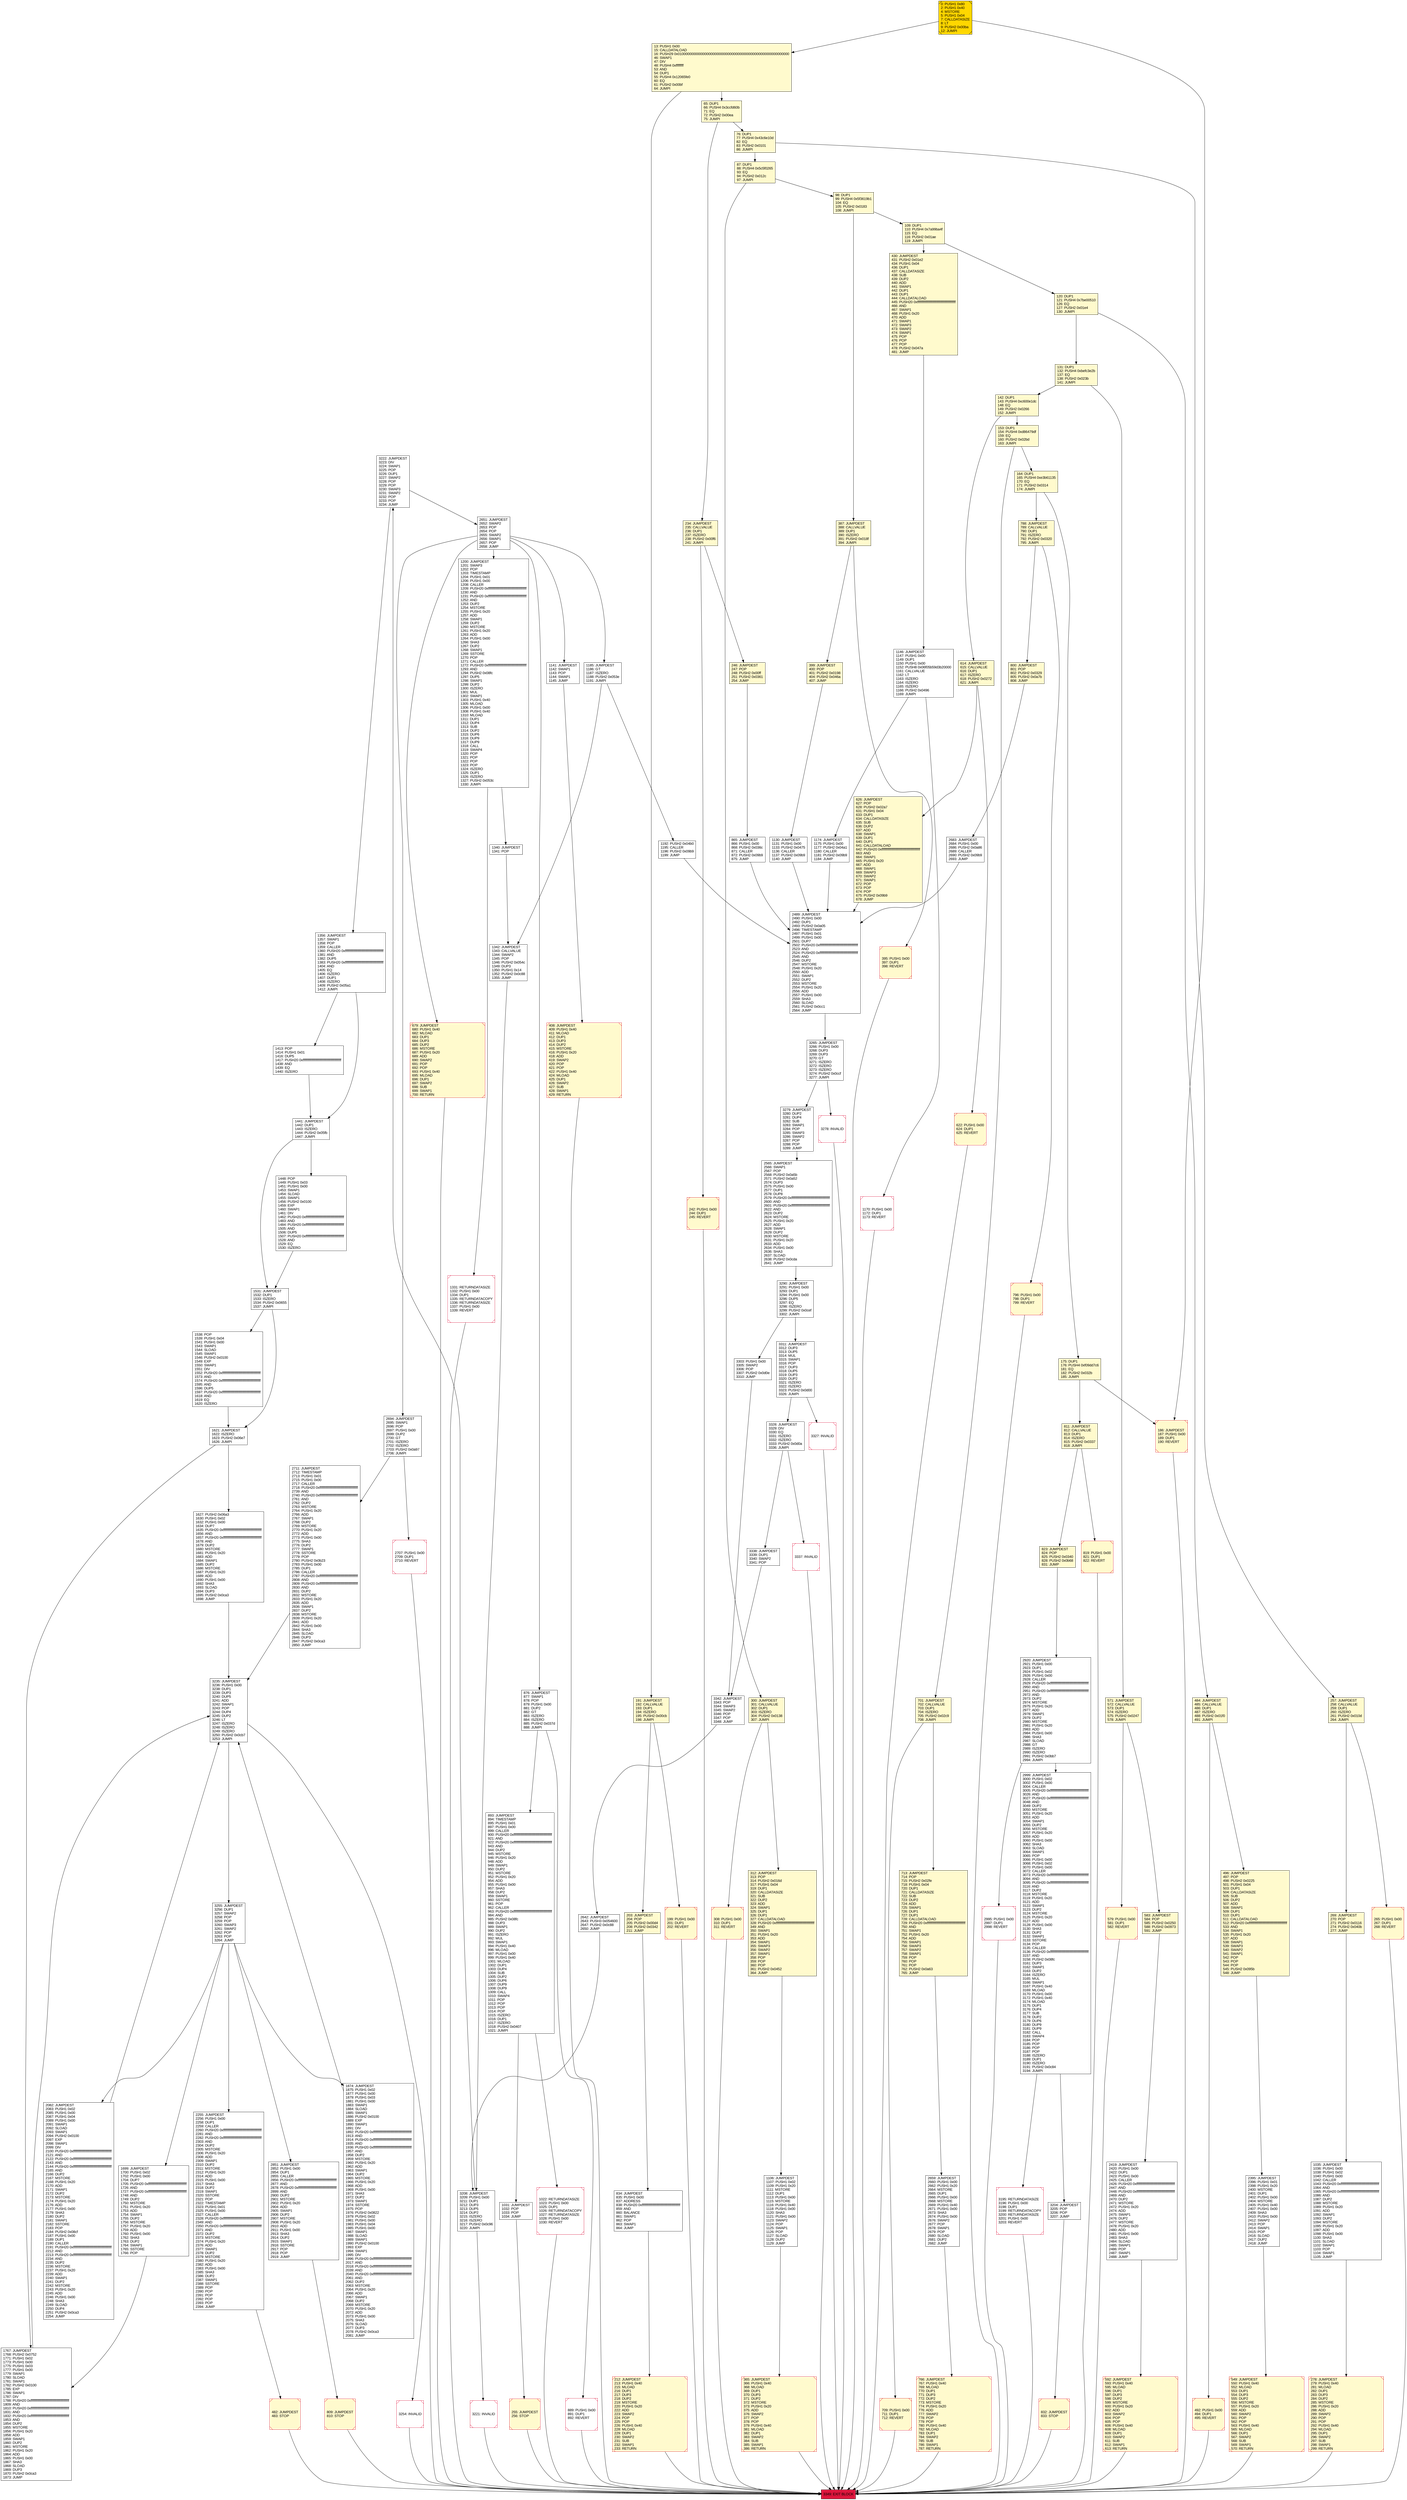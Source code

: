 digraph G {
bgcolor=transparent rankdir=UD;
node [shape=box style=filled color=black fillcolor=white fontname=arial fontcolor=black];
312 [label="312: JUMPDEST\l313: POP\l314: PUSH2 0x016d\l317: PUSH1 0x04\l319: DUP1\l320: CALLDATASIZE\l321: SUB\l322: DUP2\l323: ADD\l324: SWAP1\l325: DUP1\l326: DUP1\l327: CALLDATALOAD\l328: PUSH20 0xffffffffffffffffffffffffffffffffffffffff\l349: AND\l350: SWAP1\l351: PUSH1 0x20\l353: ADD\l354: SWAP1\l355: SWAP3\l356: SWAP2\l357: SWAP1\l358: POP\l359: POP\l360: POP\l361: PUSH2 0x0452\l364: JUMP\l" fillcolor=lemonchiffon ];
1356 [label="1356: JUMPDEST\l1357: SWAP1\l1358: POP\l1359: CALLER\l1360: PUSH20 0xffffffffffffffffffffffffffffffffffffffff\l1381: AND\l1382: DUP5\l1383: PUSH20 0xffffffffffffffffffffffffffffffffffffffff\l1404: AND\l1405: EQ\l1406: ISZERO\l1407: DUP1\l1408: ISZERO\l1409: PUSH2 0x05a1\l1412: JUMPI\l" ];
109 [label="109: DUP1\l110: PUSH4 0x7a99ba4f\l115: EQ\l116: PUSH2 0x01ae\l119: JUMPI\l" fillcolor=lemonchiffon ];
484 [label="484: JUMPDEST\l485: CALLVALUE\l486: DUP1\l487: ISZERO\l488: PUSH2 0x01f0\l491: JUMPI\l" fillcolor=lemonchiffon ];
2642 [label="2642: JUMPDEST\l2643: PUSH3 0x054600\l2647: PUSH2 0x0c88\l2650: JUMP\l" ];
3254 [label="3254: INVALID\l" shape=Msquare color=crimson ];
131 [label="131: DUP1\l132: PUSH4 0xbefc3e2b\l137: EQ\l138: PUSH2 0x023b\l141: JUMPI\l" fillcolor=lemonchiffon ];
203 [label="203: JUMPDEST\l204: POP\l205: PUSH2 0x00d4\l208: PUSH2 0x0342\l211: JUMP\l" fillcolor=lemonchiffon ];
1340 [label="1340: JUMPDEST\l1341: POP\l" ];
1767 [label="1767: JUMPDEST\l1768: PUSH2 0x0752\l1771: PUSH1 0x02\l1773: PUSH1 0x00\l1775: PUSH1 0x03\l1777: PUSH1 0x00\l1779: SWAP1\l1780: SLOAD\l1781: SWAP1\l1782: PUSH2 0x0100\l1785: EXP\l1786: SWAP1\l1787: DIV\l1788: PUSH20 0xffffffffffffffffffffffffffffffffffffffff\l1809: AND\l1810: PUSH20 0xffffffffffffffffffffffffffffffffffffffff\l1831: AND\l1832: PUSH20 0xffffffffffffffffffffffffffffffffffffffff\l1853: AND\l1854: DUP2\l1855: MSTORE\l1856: PUSH1 0x20\l1858: ADD\l1859: SWAP1\l1860: DUP2\l1861: MSTORE\l1862: PUSH1 0x20\l1864: ADD\l1865: PUSH1 0x00\l1867: SHA3\l1868: SLOAD\l1869: DUP3\l1870: PUSH2 0x0ca3\l1873: JUMP\l" ];
175 [label="175: DUP1\l176: PUSH4 0xf09dd7c6\l181: EQ\l182: PUSH2 0x032b\l185: JUMPI\l" fillcolor=lemonchiffon ];
3208 [label="3208: JUMPDEST\l3209: PUSH1 0x00\l3211: DUP1\l3212: DUP3\l3213: DUP5\l3214: DUP2\l3215: ISZERO\l3216: ISZERO\l3217: PUSH2 0x0c96\l3220: JUMPI\l" ];
2651 [label="2651: JUMPDEST\l2652: SWAP2\l2653: POP\l2654: POP\l2655: SWAP2\l2656: SWAP1\l2657: POP\l2658: JUMP\l" ];
2995 [label="2995: PUSH1 0x00\l2997: DUP1\l2998: REVERT\l" shape=Msquare color=crimson ];
679 [label="679: JUMPDEST\l680: PUSH1 0x40\l682: MLOAD\l683: DUP1\l684: DUP3\l685: DUP2\l686: MSTORE\l687: PUSH1 0x20\l689: ADD\l690: SWAP2\l691: POP\l692: POP\l693: PUSH1 0x40\l695: MLOAD\l696: DUP1\l697: SWAP2\l698: SUB\l699: SWAP1\l700: RETURN\l" fillcolor=lemonchiffon shape=Msquare color=crimson ];
3349 [label="3349: EXIT BLOCK\l" fillcolor=crimson ];
865 [label="865: JUMPDEST\l866: PUSH1 0x00\l868: PUSH2 0x036c\l871: CALLER\l872: PUSH2 0x09b9\l875: JUMP\l" ];
234 [label="234: JUMPDEST\l235: CALLVALUE\l236: DUP1\l237: ISZERO\l238: PUSH2 0x00f6\l241: JUMPI\l" fillcolor=lemonchiffon ];
626 [label="626: JUMPDEST\l627: POP\l628: PUSH2 0x02a7\l631: PUSH1 0x04\l633: DUP1\l634: CALLDATASIZE\l635: SUB\l636: DUP2\l637: ADD\l638: SWAP1\l639: DUP1\l640: DUP1\l641: CALLDATALOAD\l642: PUSH20 0xffffffffffffffffffffffffffffffffffffffff\l663: AND\l664: SWAP1\l665: PUSH1 0x20\l667: ADD\l668: SWAP1\l669: SWAP3\l670: SWAP2\l671: SWAP1\l672: POP\l673: POP\l674: POP\l675: PUSH2 0x09b9\l678: JUMP\l" fillcolor=lemonchiffon ];
3328 [label="3328: JUMPDEST\l3329: DIV\l3330: EQ\l3331: ISZERO\l3332: ISZERO\l3333: PUSH2 0x0d0a\l3336: JUMPI\l" ];
1141 [label="1141: JUMPDEST\l1142: SWAP1\l1143: POP\l1144: SWAP1\l1145: JUMP\l" ];
1192 [label="1192: PUSH2 0x04b0\l1195: CALLER\l1196: PUSH2 0x09b9\l1199: JUMP\l" ];
142 [label="142: DUP1\l143: PUSH4 0xc600e1dc\l148: EQ\l149: PUSH2 0x0266\l152: JUMPI\l" fillcolor=lemonchiffon ];
788 [label="788: JUMPDEST\l789: CALLVALUE\l790: DUP1\l791: ISZERO\l792: PUSH2 0x0320\l795: JUMPI\l" fillcolor=lemonchiffon ];
1331 [label="1331: RETURNDATASIZE\l1332: PUSH1 0x00\l1334: DUP1\l1335: RETURNDATACOPY\l1336: RETURNDATASIZE\l1337: PUSH1 0x00\l1339: REVERT\l" shape=Msquare color=crimson ];
3342 [label="3342: JUMPDEST\l3343: POP\l3344: SWAP3\l3345: SWAP2\l3346: POP\l3347: POP\l3348: JUMP\l" ];
395 [label="395: PUSH1 0x00\l397: DUP1\l398: REVERT\l" fillcolor=lemonchiffon shape=Msquare color=crimson ];
3221 [label="3221: INVALID\l" shape=Msquare color=crimson ];
408 [label="408: JUMPDEST\l409: PUSH1 0x40\l411: MLOAD\l412: DUP1\l413: DUP3\l414: DUP2\l415: MSTORE\l416: PUSH1 0x20\l418: ADD\l419: SWAP2\l420: POP\l421: POP\l422: PUSH1 0x40\l424: MLOAD\l425: DUP1\l426: SWAP2\l427: SUB\l428: SWAP1\l429: RETURN\l" fillcolor=lemonchiffon shape=Msquare color=crimson ];
2711 [label="2711: JUMPDEST\l2712: TIMESTAMP\l2713: PUSH1 0x01\l2715: PUSH1 0x00\l2717: CALLER\l2718: PUSH20 0xffffffffffffffffffffffffffffffffffffffff\l2739: AND\l2740: PUSH20 0xffffffffffffffffffffffffffffffffffffffff\l2761: AND\l2762: DUP2\l2763: MSTORE\l2764: PUSH1 0x20\l2766: ADD\l2767: SWAP1\l2768: DUP2\l2769: MSTORE\l2770: PUSH1 0x20\l2772: ADD\l2773: PUSH1 0x00\l2775: SHA3\l2776: DUP2\l2777: SWAP1\l2778: SSTORE\l2779: POP\l2780: PUSH2 0x0b23\l2783: PUSH1 0x00\l2785: DUP1\l2786: CALLER\l2787: PUSH20 0xffffffffffffffffffffffffffffffffffffffff\l2808: AND\l2809: PUSH20 0xffffffffffffffffffffffffffffffffffffffff\l2830: AND\l2831: DUP2\l2832: MSTORE\l2833: PUSH1 0x20\l2835: ADD\l2836: SWAP1\l2837: DUP2\l2838: MSTORE\l2839: PUSH1 0x20\l2841: ADD\l2842: PUSH1 0x00\l2844: SHA3\l2845: SLOAD\l2846: DUP3\l2847: PUSH2 0x0ca3\l2850: JUMP\l" ];
2707 [label="2707: PUSH1 0x00\l2709: DUP1\l2710: REVERT\l" shape=Msquare color=crimson ];
1170 [label="1170: PUSH1 0x00\l1172: DUP1\l1173: REVERT\l" shape=Msquare color=crimson ];
2694 [label="2694: JUMPDEST\l2695: SWAP1\l2696: POP\l2697: PUSH1 0x00\l2699: DUP2\l2700: GT\l2701: ISZERO\l2702: ISZERO\l2703: PUSH2 0x0a97\l2706: JUMPI\l" ];
191 [label="191: JUMPDEST\l192: CALLVALUE\l193: DUP1\l194: ISZERO\l195: PUSH2 0x00cb\l198: JUMPI\l" fillcolor=lemonchiffon ];
2920 [label="2920: JUMPDEST\l2921: PUSH1 0x00\l2923: DUP1\l2924: PUSH1 0x02\l2926: PUSH1 0x00\l2928: CALLER\l2929: PUSH20 0xffffffffffffffffffffffffffffffffffffffff\l2950: AND\l2951: PUSH20 0xffffffffffffffffffffffffffffffffffffffff\l2972: AND\l2973: DUP2\l2974: MSTORE\l2975: PUSH1 0x20\l2977: ADD\l2978: SWAP1\l2979: DUP2\l2980: MSTORE\l2981: PUSH1 0x20\l2983: ADD\l2984: PUSH1 0x00\l2986: SHA3\l2987: SLOAD\l2988: GT\l2989: ISZERO\l2990: ISZERO\l2991: PUSH2 0x0bb7\l2994: JUMPI\l" ];
701 [label="701: JUMPDEST\l702: CALLVALUE\l703: DUP1\l704: ISZERO\l705: PUSH2 0x02c9\l708: JUMPI\l" fillcolor=lemonchiffon ];
3327 [label="3327: INVALID\l" shape=Msquare color=crimson ];
1531 [label="1531: JUMPDEST\l1532: DUP1\l1533: ISZERO\l1534: PUSH2 0x0655\l1537: JUMPI\l" ];
153 [label="153: DUP1\l154: PUSH4 0xd86479df\l159: EQ\l160: PUSH2 0x02bd\l163: JUMPI\l" fillcolor=lemonchiffon ];
876 [label="876: JUMPDEST\l877: SWAP1\l878: POP\l879: PUSH1 0x00\l881: DUP2\l882: GT\l883: ISZERO\l884: ISZERO\l885: PUSH2 0x037d\l888: JUMPI\l" ];
1200 [label="1200: JUMPDEST\l1201: SWAP3\l1202: POP\l1203: TIMESTAMP\l1204: PUSH1 0x01\l1206: PUSH1 0x00\l1208: CALLER\l1209: PUSH20 0xffffffffffffffffffffffffffffffffffffffff\l1230: AND\l1231: PUSH20 0xffffffffffffffffffffffffffffffffffffffff\l1252: AND\l1253: DUP2\l1254: MSTORE\l1255: PUSH1 0x20\l1257: ADD\l1258: SWAP1\l1259: DUP2\l1260: MSTORE\l1261: PUSH1 0x20\l1263: ADD\l1264: PUSH1 0x00\l1266: SHA3\l1267: DUP2\l1268: SWAP1\l1269: SSTORE\l1270: POP\l1271: CALLER\l1272: PUSH20 0xffffffffffffffffffffffffffffffffffffffff\l1293: AND\l1294: PUSH2 0x08fc\l1297: DUP5\l1298: SWAP1\l1299: DUP2\l1300: ISZERO\l1301: MUL\l1302: SWAP1\l1303: PUSH1 0x40\l1305: MLOAD\l1306: PUSH1 0x00\l1308: PUSH1 0x40\l1310: MLOAD\l1311: DUP1\l1312: DUP4\l1313: SUB\l1314: DUP2\l1315: DUP6\l1316: DUP9\l1317: DUP9\l1318: CALL\l1319: SWAP4\l1320: POP\l1321: POP\l1322: POP\l1323: POP\l1324: ISZERO\l1325: DUP1\l1326: ISZERO\l1327: PUSH2 0x053c\l1330: JUMPI\l" ];
399 [label="399: JUMPDEST\l400: POP\l401: PUSH2 0x0198\l404: PUSH2 0x046a\l407: JUMP\l" fillcolor=lemonchiffon ];
893 [label="893: JUMPDEST\l894: TIMESTAMP\l895: PUSH1 0x01\l897: PUSH1 0x00\l899: CALLER\l900: PUSH20 0xffffffffffffffffffffffffffffffffffffffff\l921: AND\l922: PUSH20 0xffffffffffffffffffffffffffffffffffffffff\l943: AND\l944: DUP2\l945: MSTORE\l946: PUSH1 0x20\l948: ADD\l949: SWAP1\l950: DUP2\l951: MSTORE\l952: PUSH1 0x20\l954: ADD\l955: PUSH1 0x00\l957: SHA3\l958: DUP2\l959: SWAP1\l960: SSTORE\l961: POP\l962: CALLER\l963: PUSH20 0xffffffffffffffffffffffffffffffffffffffff\l984: AND\l985: PUSH2 0x08fc\l988: DUP3\l989: SWAP1\l990: DUP2\l991: ISZERO\l992: MUL\l993: SWAP1\l994: PUSH1 0x40\l996: MLOAD\l997: PUSH1 0x00\l999: PUSH1 0x40\l1001: MLOAD\l1002: DUP1\l1003: DUP4\l1004: SUB\l1005: DUP2\l1006: DUP6\l1007: DUP9\l1008: DUP9\l1009: CALL\l1010: SWAP4\l1011: POP\l1012: POP\l1013: POP\l1014: POP\l1015: ISZERO\l1016: DUP1\l1017: ISZERO\l1018: PUSH2 0x0407\l1021: JUMPI\l" ];
1031 [label="1031: JUMPDEST\l1032: POP\l1033: POP\l1034: JUMP\l" ];
492 [label="492: PUSH1 0x00\l494: DUP1\l495: REVERT\l" fillcolor=lemonchiffon shape=Msquare color=crimson ];
766 [label="766: JUMPDEST\l767: PUSH1 0x40\l769: MLOAD\l770: DUP1\l771: DUP3\l772: DUP2\l773: MSTORE\l774: PUSH1 0x20\l776: ADD\l777: SWAP2\l778: POP\l779: POP\l780: PUSH1 0x40\l782: MLOAD\l783: DUP1\l784: SWAP2\l785: SUB\l786: SWAP1\l787: RETURN\l" fillcolor=lemonchiffon shape=Msquare color=crimson ];
242 [label="242: PUSH1 0x00\l244: DUP1\l245: REVERT\l" fillcolor=lemonchiffon shape=Msquare color=crimson ];
1538 [label="1538: POP\l1539: PUSH1 0x04\l1541: PUSH1 0x00\l1543: SWAP1\l1544: SLOAD\l1545: SWAP1\l1546: PUSH2 0x0100\l1549: EXP\l1550: SWAP1\l1551: DIV\l1552: PUSH20 0xffffffffffffffffffffffffffffffffffffffff\l1573: AND\l1574: PUSH20 0xffffffffffffffffffffffffffffffffffffffff\l1595: AND\l1596: DUP5\l1597: PUSH20 0xffffffffffffffffffffffffffffffffffffffff\l1618: AND\l1619: EQ\l1620: ISZERO\l" ];
2683 [label="2683: JUMPDEST\l2684: PUSH1 0x00\l2686: PUSH2 0x0a86\l2689: CALLER\l2690: PUSH2 0x09b9\l2693: JUMP\l" ];
713 [label="713: JUMPDEST\l714: POP\l715: PUSH2 0x02fe\l718: PUSH1 0x04\l720: DUP1\l721: CALLDATASIZE\l722: SUB\l723: DUP2\l724: ADD\l725: SWAP1\l726: DUP1\l727: DUP1\l728: CALLDATALOAD\l729: PUSH20 0xffffffffffffffffffffffffffffffffffffffff\l750: AND\l751: SWAP1\l752: PUSH1 0x20\l754: ADD\l755: SWAP1\l756: SWAP3\l757: SWAP2\l758: SWAP1\l759: POP\l760: POP\l761: POP\l762: PUSH2 0x0a63\l765: JUMP\l" fillcolor=lemonchiffon ];
1342 [label="1342: JUMPDEST\l1343: CALLVALUE\l1344: SWAP2\l1345: POP\l1346: PUSH2 0x054c\l1349: DUP3\l1350: PUSH1 0x14\l1352: PUSH2 0x0c88\l1355: JUMP\l" ];
2489 [label="2489: JUMPDEST\l2490: PUSH1 0x00\l2492: DUP1\l2493: PUSH2 0x0a05\l2496: TIMESTAMP\l2497: PUSH1 0x01\l2499: PUSH1 0x00\l2501: DUP7\l2502: PUSH20 0xffffffffffffffffffffffffffffffffffffffff\l2523: AND\l2524: PUSH20 0xffffffffffffffffffffffffffffffffffffffff\l2545: AND\l2546: DUP2\l2547: MSTORE\l2548: PUSH1 0x20\l2550: ADD\l2551: SWAP1\l2552: DUP2\l2553: MSTORE\l2554: PUSH1 0x20\l2556: ADD\l2557: PUSH1 0x00\l2559: SHA3\l2560: SLOAD\l2561: PUSH2 0x0cc1\l2564: JUMP\l" ];
98 [label="98: DUP1\l99: PUSH4 0x5f3619b1\l104: EQ\l105: PUSH2 0x0183\l108: JUMPI\l" fillcolor=lemonchiffon ];
3195 [label="3195: RETURNDATASIZE\l3196: PUSH1 0x00\l3198: DUP1\l3199: RETURNDATACOPY\l3200: RETURNDATASIZE\l3201: PUSH1 0x00\l3203: REVERT\l" shape=Msquare color=crimson ];
2999 [label="2999: JUMPDEST\l3000: PUSH1 0x02\l3002: PUSH1 0x00\l3004: CALLER\l3005: PUSH20 0xffffffffffffffffffffffffffffffffffffffff\l3026: AND\l3027: PUSH20 0xffffffffffffffffffffffffffffffffffffffff\l3048: AND\l3049: DUP2\l3050: MSTORE\l3051: PUSH1 0x20\l3053: ADD\l3054: SWAP1\l3055: DUP2\l3056: MSTORE\l3057: PUSH1 0x20\l3059: ADD\l3060: PUSH1 0x00\l3062: SHA3\l3063: SLOAD\l3064: SWAP1\l3065: POP\l3066: PUSH1 0x00\l3068: PUSH1 0x02\l3070: PUSH1 0x00\l3072: CALLER\l3073: PUSH20 0xffffffffffffffffffffffffffffffffffffffff\l3094: AND\l3095: PUSH20 0xffffffffffffffffffffffffffffffffffffffff\l3116: AND\l3117: DUP2\l3118: MSTORE\l3119: PUSH1 0x20\l3121: ADD\l3122: SWAP1\l3123: DUP2\l3124: MSTORE\l3125: PUSH1 0x20\l3127: ADD\l3128: PUSH1 0x00\l3130: SHA3\l3131: DUP2\l3132: SWAP1\l3133: SSTORE\l3134: POP\l3135: CALLER\l3136: PUSH20 0xffffffffffffffffffffffffffffffffffffffff\l3157: AND\l3158: PUSH2 0x08fc\l3161: DUP3\l3162: SWAP1\l3163: DUP2\l3164: ISZERO\l3165: MUL\l3166: SWAP1\l3167: PUSH1 0x40\l3169: MLOAD\l3170: PUSH1 0x00\l3172: PUSH1 0x40\l3174: MLOAD\l3175: DUP1\l3176: DUP4\l3177: SUB\l3178: DUP2\l3179: DUP6\l3180: DUP9\l3181: DUP9\l3182: CALL\l3183: SWAP4\l3184: POP\l3185: POP\l3186: POP\l3187: POP\l3188: ISZERO\l3189: DUP1\l3190: ISZERO\l3191: PUSH2 0x0c84\l3194: JUMPI\l" ];
709 [label="709: PUSH1 0x00\l711: DUP1\l712: REVERT\l" fillcolor=lemonchiffon shape=Msquare color=crimson ];
199 [label="199: PUSH1 0x00\l201: DUP1\l202: REVERT\l" fillcolor=lemonchiffon shape=Msquare color=crimson ];
1174 [label="1174: JUMPDEST\l1175: PUSH1 0x00\l1177: PUSH2 0x04a1\l1180: CALLER\l1181: PUSH2 0x09b9\l1184: JUMP\l" ];
212 [label="212: JUMPDEST\l213: PUSH1 0x40\l215: MLOAD\l216: DUP1\l217: DUP3\l218: DUP2\l219: MSTORE\l220: PUSH1 0x20\l222: ADD\l223: SWAP2\l224: POP\l225: POP\l226: PUSH1 0x40\l228: MLOAD\l229: DUP1\l230: SWAP2\l231: SUB\l232: SWAP1\l233: RETURN\l" fillcolor=lemonchiffon shape=Msquare color=crimson ];
614 [label="614: JUMPDEST\l615: CALLVALUE\l616: DUP1\l617: ISZERO\l618: PUSH2 0x0272\l621: JUMPI\l" fillcolor=lemonchiffon ];
255 [label="255: JUMPDEST\l256: STOP\l" fillcolor=lemonchiffon shape=Msquare color=crimson ];
583 [label="583: JUMPDEST\l584: POP\l585: PUSH2 0x0250\l588: PUSH2 0x0973\l591: JUMP\l" fillcolor=lemonchiffon ];
811 [label="811: JUMPDEST\l812: CALLVALUE\l813: DUP1\l814: ISZERO\l815: PUSH2 0x0337\l818: JUMPI\l" fillcolor=lemonchiffon ];
1699 [label="1699: JUMPDEST\l1700: PUSH1 0x02\l1702: PUSH1 0x00\l1704: DUP7\l1705: PUSH20 0xffffffffffffffffffffffffffffffffffffffff\l1726: AND\l1727: PUSH20 0xffffffffffffffffffffffffffffffffffffffff\l1748: AND\l1749: DUP2\l1750: MSTORE\l1751: PUSH1 0x20\l1753: ADD\l1754: SWAP1\l1755: DUP2\l1756: MSTORE\l1757: PUSH1 0x20\l1759: ADD\l1760: PUSH1 0x00\l1762: SHA3\l1763: DUP2\l1764: SWAP1\l1765: SSTORE\l1766: POP\l" ];
3278 [label="3278: INVALID\l" shape=Msquare color=crimson ];
1185 [label="1185: JUMPDEST\l1186: GT\l1187: ISZERO\l1188: PUSH2 0x053e\l1191: JUMPI\l" ];
3265 [label="3265: JUMPDEST\l3266: PUSH1 0x00\l3268: DUP3\l3269: DUP3\l3270: GT\l3271: ISZERO\l3272: ISZERO\l3273: ISZERO\l3274: PUSH2 0x0ccf\l3277: JUMPI\l" ];
482 [label="482: JUMPDEST\l483: STOP\l" fillcolor=lemonchiffon shape=Msquare color=crimson ];
13 [label="13: PUSH1 0x00\l15: CALLDATALOAD\l16: PUSH29 0x0100000000000000000000000000000000000000000000000000000000\l46: SWAP1\l47: DIV\l48: PUSH4 0xffffffff\l53: AND\l54: DUP1\l55: PUSH4 0x12065fe0\l60: EQ\l61: PUSH2 0x00bf\l64: JUMPI\l" fillcolor=lemonchiffon ];
269 [label="269: JUMPDEST\l270: POP\l271: PUSH2 0x0116\l274: PUSH2 0x040b\l277: JUMP\l" fillcolor=lemonchiffon ];
1035 [label="1035: JUMPDEST\l1036: PUSH1 0x00\l1038: PUSH1 0x02\l1040: PUSH1 0x00\l1042: CALLER\l1043: PUSH20 0xffffffffffffffffffffffffffffffffffffffff\l1064: AND\l1065: PUSH20 0xffffffffffffffffffffffffffffffffffffffff\l1086: AND\l1087: DUP2\l1088: MSTORE\l1089: PUSH1 0x20\l1091: ADD\l1092: SWAP1\l1093: DUP2\l1094: MSTORE\l1095: PUSH1 0x20\l1097: ADD\l1098: PUSH1 0x00\l1100: SHA3\l1101: SLOAD\l1102: SWAP1\l1103: POP\l1104: SWAP1\l1105: JUMP\l" ];
2565 [label="2565: JUMPDEST\l2566: SWAP1\l2567: POP\l2568: PUSH2 0x0a5b\l2571: PUSH2 0x0a52\l2574: DUP3\l2575: PUSH1 0x00\l2577: DUP1\l2578: DUP8\l2579: PUSH20 0xffffffffffffffffffffffffffffffffffffffff\l2600: AND\l2601: PUSH20 0xffffffffffffffffffffffffffffffffffffffff\l2622: AND\l2623: DUP2\l2624: MSTORE\l2625: PUSH1 0x20\l2627: ADD\l2628: SWAP1\l2629: DUP2\l2630: MSTORE\l2631: PUSH1 0x20\l2633: ADD\l2634: PUSH1 0x00\l2636: SHA3\l2637: SLOAD\l2638: PUSH2 0x0cda\l2641: JUMP\l" ];
120 [label="120: DUP1\l121: PUSH4 0x7be00510\l126: EQ\l127: PUSH2 0x01e4\l130: JUMPI\l" fillcolor=lemonchiffon ];
823 [label="823: JUMPDEST\l824: POP\l825: PUSH2 0x0340\l828: PUSH2 0x0b68\l831: JUMP\l" fillcolor=lemonchiffon ];
2395 [label="2395: JUMPDEST\l2396: PUSH1 0x01\l2398: PUSH1 0x20\l2400: MSTORE\l2401: DUP1\l2402: PUSH1 0x00\l2404: MSTORE\l2405: PUSH1 0x40\l2407: PUSH1 0x00\l2409: SHA3\l2410: PUSH1 0x00\l2412: SWAP2\l2413: POP\l2414: SWAP1\l2415: POP\l2416: SLOAD\l2417: DUP2\l2418: JUMP\l" ];
3290 [label="3290: JUMPDEST\l3291: PUSH1 0x00\l3293: DUP1\l3294: PUSH1 0x00\l3296: DUP5\l3297: EQ\l3298: ISZERO\l3299: PUSH2 0x0cef\l3302: JUMPI\l" ];
1106 [label="1106: JUMPDEST\l1107: PUSH1 0x02\l1109: PUSH1 0x20\l1111: MSTORE\l1112: DUP1\l1113: PUSH1 0x00\l1115: MSTORE\l1116: PUSH1 0x40\l1118: PUSH1 0x00\l1120: SHA3\l1121: PUSH1 0x00\l1123: SWAP2\l1124: POP\l1125: SWAP1\l1126: POP\l1127: SLOAD\l1128: DUP2\l1129: JUMP\l" ];
571 [label="571: JUMPDEST\l572: CALLVALUE\l573: DUP1\l574: ISZERO\l575: PUSH2 0x0247\l578: JUMPI\l" fillcolor=lemonchiffon ];
819 [label="819: PUSH1 0x00\l821: DUP1\l822: REVERT\l" fillcolor=lemonchiffon shape=Msquare color=crimson ];
308 [label="308: PUSH1 0x00\l310: DUP1\l311: REVERT\l" fillcolor=lemonchiffon shape=Msquare color=crimson ];
549 [label="549: JUMPDEST\l550: PUSH1 0x40\l552: MLOAD\l553: DUP1\l554: DUP3\l555: DUP2\l556: MSTORE\l557: PUSH1 0x20\l559: ADD\l560: SWAP2\l561: POP\l562: POP\l563: PUSH1 0x40\l565: MLOAD\l566: DUP1\l567: SWAP2\l568: SUB\l569: SWAP1\l570: RETURN\l" fillcolor=lemonchiffon shape=Msquare color=crimson ];
164 [label="164: DUP1\l165: PUSH4 0xe3b61135\l170: EQ\l171: PUSH2 0x0314\l174: JUMPI\l" fillcolor=lemonchiffon ];
2082 [label="2082: JUMPDEST\l2083: PUSH1 0x02\l2085: PUSH1 0x00\l2087: PUSH1 0x04\l2089: PUSH1 0x00\l2091: SWAP1\l2092: SLOAD\l2093: SWAP1\l2094: PUSH2 0x0100\l2097: EXP\l2098: SWAP1\l2099: DIV\l2100: PUSH20 0xffffffffffffffffffffffffffffffffffffffff\l2121: AND\l2122: PUSH20 0xffffffffffffffffffffffffffffffffffffffff\l2143: AND\l2144: PUSH20 0xffffffffffffffffffffffffffffffffffffffff\l2165: AND\l2166: DUP2\l2167: MSTORE\l2168: PUSH1 0x20\l2170: ADD\l2171: SWAP1\l2172: DUP2\l2173: MSTORE\l2174: PUSH1 0x20\l2176: ADD\l2177: PUSH1 0x00\l2179: SHA3\l2180: DUP2\l2181: SWAP1\l2182: SSTORE\l2183: POP\l2184: PUSH2 0x08cf\l2187: PUSH1 0x00\l2189: DUP1\l2190: CALLER\l2191: PUSH20 0xffffffffffffffffffffffffffffffffffffffff\l2212: AND\l2213: PUSH20 0xffffffffffffffffffffffffffffffffffffffff\l2234: AND\l2235: DUP2\l2236: MSTORE\l2237: PUSH1 0x20\l2239: ADD\l2240: SWAP1\l2241: DUP2\l2242: MSTORE\l2243: PUSH1 0x20\l2245: ADD\l2246: PUSH1 0x00\l2248: SHA3\l2249: SLOAD\l2250: DUP4\l2251: PUSH2 0x0ca3\l2254: JUMP\l" ];
1448 [label="1448: POP\l1449: PUSH1 0x03\l1451: PUSH1 0x00\l1453: SWAP1\l1454: SLOAD\l1455: SWAP1\l1456: PUSH2 0x0100\l1459: EXP\l1460: SWAP1\l1461: DIV\l1462: PUSH20 0xffffffffffffffffffffffffffffffffffffffff\l1483: AND\l1484: PUSH20 0xffffffffffffffffffffffffffffffffffffffff\l1505: AND\l1506: DUP5\l1507: PUSH20 0xffffffffffffffffffffffffffffffffffffffff\l1528: AND\l1529: EQ\l1530: ISZERO\l" ];
430 [label="430: JUMPDEST\l431: PUSH2 0x01e2\l434: PUSH1 0x04\l436: DUP1\l437: CALLDATASIZE\l438: SUB\l439: DUP2\l440: ADD\l441: SWAP1\l442: DUP1\l443: DUP1\l444: CALLDATALOAD\l445: PUSH20 0xffffffffffffffffffffffffffffffffffffffff\l466: AND\l467: SWAP1\l468: PUSH1 0x20\l470: ADD\l471: SWAP1\l472: SWAP3\l473: SWAP2\l474: SWAP1\l475: POP\l476: POP\l477: POP\l478: PUSH2 0x047a\l481: JUMP\l" fillcolor=lemonchiffon ];
278 [label="278: JUMPDEST\l279: PUSH1 0x40\l281: MLOAD\l282: DUP1\l283: DUP3\l284: DUP2\l285: MSTORE\l286: PUSH1 0x20\l288: ADD\l289: SWAP2\l290: POP\l291: POP\l292: PUSH1 0x40\l294: MLOAD\l295: DUP1\l296: SWAP2\l297: SUB\l298: SWAP1\l299: RETURN\l" fillcolor=lemonchiffon shape=Msquare color=crimson ];
1130 [label="1130: JUMPDEST\l1131: PUSH1 0x00\l1133: PUSH2 0x0475\l1136: CALLER\l1137: PUSH2 0x09b9\l1140: JUMP\l" ];
2419 [label="2419: JUMPDEST\l2420: PUSH1 0x00\l2422: DUP1\l2423: PUSH1 0x00\l2425: CALLER\l2426: PUSH20 0xffffffffffffffffffffffffffffffffffffffff\l2447: AND\l2448: PUSH20 0xffffffffffffffffffffffffffffffffffffffff\l2469: AND\l2470: DUP2\l2471: MSTORE\l2472: PUSH1 0x20\l2474: ADD\l2475: SWAP1\l2476: DUP2\l2477: MSTORE\l2478: PUSH1 0x20\l2480: ADD\l2481: PUSH1 0x00\l2483: SHA3\l2484: SLOAD\l2485: SWAP1\l2486: POP\l2487: SWAP1\l2488: JUMP\l" ];
265 [label="265: PUSH1 0x00\l267: DUP1\l268: REVERT\l" fillcolor=lemonchiffon shape=Msquare color=crimson ];
3303 [label="3303: PUSH1 0x00\l3305: SWAP2\l3306: POP\l3307: PUSH2 0x0d0e\l3310: JUMP\l" ];
0 [label="0: PUSH1 0x80\l2: PUSH1 0x40\l4: MSTORE\l5: PUSH1 0x04\l7: CALLDATASIZE\l8: LT\l9: PUSH2 0x00ba\l12: JUMPI\l" fillcolor=lemonchiffon shape=Msquare fillcolor=gold ];
87 [label="87: DUP1\l88: PUSH4 0x5c5f0265\l93: EQ\l94: PUSH2 0x012c\l97: JUMPI\l" fillcolor=lemonchiffon ];
65 [label="65: DUP1\l66: PUSH4 0x3ccfd60b\l71: EQ\l72: PUSH2 0x00ea\l75: JUMPI\l" fillcolor=lemonchiffon ];
3337 [label="3337: INVALID\l" shape=Msquare color=crimson ];
2659 [label="2659: JUMPDEST\l2660: PUSH1 0x00\l2662: PUSH1 0x20\l2664: MSTORE\l2665: DUP1\l2666: PUSH1 0x00\l2668: MSTORE\l2669: PUSH1 0x40\l2671: PUSH1 0x00\l2673: SHA3\l2674: PUSH1 0x00\l2676: SWAP2\l2677: POP\l2678: SWAP1\l2679: POP\l2680: SLOAD\l2681: DUP2\l2682: JUMP\l" ];
3235 [label="3235: JUMPDEST\l3236: PUSH1 0x00\l3238: DUP1\l3239: DUP3\l3240: DUP5\l3241: ADD\l3242: SWAP1\l3243: POP\l3244: DUP4\l3245: DUP2\l3246: LT\l3247: ISZERO\l3248: ISZERO\l3249: ISZERO\l3250: PUSH2 0x0cb7\l3253: JUMPI\l" ];
3222 [label="3222: JUMPDEST\l3223: DIV\l3224: SWAP1\l3225: POP\l3226: DUP1\l3227: SWAP2\l3228: POP\l3229: POP\l3230: SWAP3\l3231: SWAP2\l3232: POP\l3233: POP\l3234: JUMP\l" ];
796 [label="796: PUSH1 0x00\l798: DUP1\l799: REVERT\l" fillcolor=lemonchiffon shape=Msquare color=crimson ];
809 [label="809: JUMPDEST\l810: STOP\l" fillcolor=lemonchiffon shape=Msquare color=crimson ];
1621 [label="1621: JUMPDEST\l1622: ISZERO\l1623: PUSH2 0x06e7\l1626: JUMPI\l" ];
1874 [label="1874: JUMPDEST\l1875: PUSH1 0x02\l1877: PUSH1 0x00\l1879: PUSH1 0x03\l1881: PUSH1 0x00\l1883: SWAP1\l1884: SLOAD\l1885: SWAP1\l1886: PUSH2 0x0100\l1889: EXP\l1890: SWAP1\l1891: DIV\l1892: PUSH20 0xffffffffffffffffffffffffffffffffffffffff\l1913: AND\l1914: PUSH20 0xffffffffffffffffffffffffffffffffffffffff\l1935: AND\l1936: PUSH20 0xffffffffffffffffffffffffffffffffffffffff\l1957: AND\l1958: DUP2\l1959: MSTORE\l1960: PUSH1 0x20\l1962: ADD\l1963: SWAP1\l1964: DUP2\l1965: MSTORE\l1966: PUSH1 0x20\l1968: ADD\l1969: PUSH1 0x00\l1971: SHA3\l1972: DUP2\l1973: SWAP1\l1974: SSTORE\l1975: POP\l1976: PUSH2 0x0822\l1979: PUSH1 0x02\l1981: PUSH1 0x00\l1983: PUSH1 0x04\l1985: PUSH1 0x00\l1987: SWAP1\l1988: SLOAD\l1989: SWAP1\l1990: PUSH2 0x0100\l1993: EXP\l1994: SWAP1\l1995: DIV\l1996: PUSH20 0xffffffffffffffffffffffffffffffffffffffff\l2017: AND\l2018: PUSH20 0xffffffffffffffffffffffffffffffffffffffff\l2039: AND\l2040: PUSH20 0xffffffffffffffffffffffffffffffffffffffff\l2061: AND\l2062: DUP2\l2063: MSTORE\l2064: PUSH1 0x20\l2066: ADD\l2067: SWAP1\l2068: DUP2\l2069: MSTORE\l2070: PUSH1 0x20\l2072: ADD\l2073: PUSH1 0x00\l2075: SHA3\l2076: SLOAD\l2077: DUP3\l2078: PUSH2 0x0ca3\l2081: JUMP\l" ];
3338 [label="3338: JUMPDEST\l3339: DUP1\l3340: SWAP2\l3341: POP\l" ];
1146 [label="1146: JUMPDEST\l1147: PUSH1 0x00\l1149: DUP1\l1150: PUSH1 0x00\l1152: PUSH8 0x06f05b59d3b20000\l1161: CALLVALUE\l1162: LT\l1163: ISZERO\l1164: ISZERO\l1165: ISZERO\l1166: PUSH2 0x0496\l1169: JUMPI\l" ];
186 [label="186: JUMPDEST\l187: PUSH1 0x00\l189: DUP1\l190: REVERT\l" fillcolor=lemonchiffon shape=Msquare color=crimson ];
1413 [label="1413: POP\l1414: PUSH1 0x01\l1416: DUP5\l1417: PUSH20 0xffffffffffffffffffffffffffffffffffffffff\l1438: AND\l1439: EQ\l1440: ISZERO\l" ];
1627 [label="1627: PUSH2 0x06a3\l1630: PUSH1 0x02\l1632: PUSH1 0x00\l1634: DUP7\l1635: PUSH20 0xffffffffffffffffffffffffffffffffffffffff\l1656: AND\l1657: PUSH20 0xffffffffffffffffffffffffffffffffffffffff\l1678: AND\l1679: DUP2\l1680: MSTORE\l1681: PUSH1 0x20\l1683: ADD\l1684: SWAP1\l1685: DUP2\l1686: MSTORE\l1687: PUSH1 0x20\l1689: ADD\l1690: PUSH1 0x00\l1692: SHA3\l1693: SLOAD\l1694: DUP3\l1695: PUSH2 0x0ca3\l1698: JUMP\l" ];
246 [label="246: JUMPDEST\l247: POP\l248: PUSH2 0x00ff\l251: PUSH2 0x0361\l254: JUMP\l" fillcolor=lemonchiffon ];
622 [label="622: PUSH1 0x00\l624: DUP1\l625: REVERT\l" fillcolor=lemonchiffon shape=Msquare color=crimson ];
3204 [label="3204: JUMPDEST\l3205: POP\l3206: POP\l3207: JUMP\l" ];
832 [label="832: JUMPDEST\l833: STOP\l" fillcolor=lemonchiffon shape=Msquare color=crimson ];
300 [label="300: JUMPDEST\l301: CALLVALUE\l302: DUP1\l303: ISZERO\l304: PUSH2 0x0138\l307: JUMPI\l" fillcolor=lemonchiffon ];
889 [label="889: PUSH1 0x00\l891: DUP1\l892: REVERT\l" shape=Msquare color=crimson ];
76 [label="76: DUP1\l77: PUSH4 0x43c6e10d\l82: EQ\l83: PUSH2 0x0101\l86: JUMPI\l" fillcolor=lemonchiffon ];
3255 [label="3255: JUMPDEST\l3256: DUP1\l3257: SWAP2\l3258: POP\l3259: POP\l3260: SWAP3\l3261: SWAP2\l3262: POP\l3263: POP\l3264: JUMP\l" ];
2851 [label="2851: JUMPDEST\l2852: PUSH1 0x00\l2854: DUP1\l2855: CALLER\l2856: PUSH20 0xffffffffffffffffffffffffffffffffffffffff\l2877: AND\l2878: PUSH20 0xffffffffffffffffffffffffffffffffffffffff\l2899: AND\l2900: DUP2\l2901: MSTORE\l2902: PUSH1 0x20\l2904: ADD\l2905: SWAP1\l2906: DUP2\l2907: MSTORE\l2908: PUSH1 0x20\l2910: ADD\l2911: PUSH1 0x00\l2913: SHA3\l2914: DUP2\l2915: SWAP1\l2916: SSTORE\l2917: POP\l2918: POP\l2919: JUMP\l" ];
365 [label="365: JUMPDEST\l366: PUSH1 0x40\l368: MLOAD\l369: DUP1\l370: DUP3\l371: DUP2\l372: MSTORE\l373: PUSH1 0x20\l375: ADD\l376: SWAP2\l377: POP\l378: POP\l379: PUSH1 0x40\l381: MLOAD\l382: DUP1\l383: SWAP2\l384: SUB\l385: SWAP1\l386: RETURN\l" fillcolor=lemonchiffon shape=Msquare color=crimson ];
579 [label="579: PUSH1 0x00\l581: DUP1\l582: REVERT\l" fillcolor=lemonchiffon shape=Msquare color=crimson ];
592 [label="592: JUMPDEST\l593: PUSH1 0x40\l595: MLOAD\l596: DUP1\l597: DUP3\l598: DUP2\l599: MSTORE\l600: PUSH1 0x20\l602: ADD\l603: SWAP2\l604: POP\l605: POP\l606: PUSH1 0x40\l608: MLOAD\l609: DUP1\l610: SWAP2\l611: SUB\l612: SWAP1\l613: RETURN\l" fillcolor=lemonchiffon shape=Msquare color=crimson ];
3311 [label="3311: JUMPDEST\l3312: DUP3\l3313: DUP5\l3314: MUL\l3315: SWAP1\l3316: POP\l3317: DUP3\l3318: DUP5\l3319: DUP3\l3320: DUP2\l3321: ISZERO\l3322: ISZERO\l3323: PUSH2 0x0d00\l3326: JUMPI\l" ];
257 [label="257: JUMPDEST\l258: CALLVALUE\l259: DUP1\l260: ISZERO\l261: PUSH2 0x010d\l264: JUMPI\l" fillcolor=lemonchiffon ];
1022 [label="1022: RETURNDATASIZE\l1023: PUSH1 0x00\l1025: DUP1\l1026: RETURNDATACOPY\l1027: RETURNDATASIZE\l1028: PUSH1 0x00\l1030: REVERT\l" shape=Msquare color=crimson ];
387 [label="387: JUMPDEST\l388: CALLVALUE\l389: DUP1\l390: ISZERO\l391: PUSH2 0x018f\l394: JUMPI\l" fillcolor=lemonchiffon ];
800 [label="800: JUMPDEST\l801: POP\l802: PUSH2 0x0329\l805: PUSH2 0x0a7b\l808: JUMP\l" fillcolor=lemonchiffon ];
3279 [label="3279: JUMPDEST\l3280: DUP2\l3281: DUP4\l3282: SUB\l3283: SWAP1\l3284: POP\l3285: SWAP3\l3286: SWAP2\l3287: POP\l3288: POP\l3289: JUMP\l" ];
834 [label="834: JUMPDEST\l835: PUSH1 0x00\l837: ADDRESS\l838: PUSH20 0xffffffffffffffffffffffffffffffffffffffff\l859: AND\l860: BALANCE\l861: SWAP1\l862: POP\l863: SWAP1\l864: JUMP\l" ];
1441 [label="1441: JUMPDEST\l1442: DUP1\l1443: ISZERO\l1444: PUSH2 0x05fb\l1447: JUMPI\l" ];
496 [label="496: JUMPDEST\l497: POP\l498: PUSH2 0x0225\l501: PUSH1 0x04\l503: DUP1\l504: CALLDATASIZE\l505: SUB\l506: DUP2\l507: ADD\l508: SWAP1\l509: DUP1\l510: DUP1\l511: CALLDATALOAD\l512: PUSH20 0xffffffffffffffffffffffffffffffffffffffff\l533: AND\l534: SWAP1\l535: PUSH1 0x20\l537: ADD\l538: SWAP1\l539: SWAP3\l540: SWAP2\l541: SWAP1\l542: POP\l543: POP\l544: POP\l545: PUSH2 0x095b\l548: JUMP\l" fillcolor=lemonchiffon ];
2255 [label="2255: JUMPDEST\l2256: PUSH1 0x00\l2258: DUP1\l2259: CALLER\l2260: PUSH20 0xffffffffffffffffffffffffffffffffffffffff\l2281: AND\l2282: PUSH20 0xffffffffffffffffffffffffffffffffffffffff\l2303: AND\l2304: DUP2\l2305: MSTORE\l2306: PUSH1 0x20\l2308: ADD\l2309: SWAP1\l2310: DUP2\l2311: MSTORE\l2312: PUSH1 0x20\l2314: ADD\l2315: PUSH1 0x00\l2317: SHA3\l2318: DUP2\l2319: SWAP1\l2320: SSTORE\l2321: POP\l2322: TIMESTAMP\l2323: PUSH1 0x01\l2325: PUSH1 0x00\l2327: CALLER\l2328: PUSH20 0xffffffffffffffffffffffffffffffffffffffff\l2349: AND\l2350: PUSH20 0xffffffffffffffffffffffffffffffffffffffff\l2371: AND\l2372: DUP2\l2373: MSTORE\l2374: PUSH1 0x20\l2376: ADD\l2377: SWAP1\l2378: DUP2\l2379: MSTORE\l2380: PUSH1 0x20\l2382: ADD\l2383: PUSH1 0x00\l2385: SHA3\l2386: DUP2\l2387: SWAP1\l2388: SSTORE\l2389: POP\l2390: POP\l2391: POP\l2392: POP\l2393: POP\l2394: JUMP\l" ];
269 -> 1035;
679 -> 3349;
2999 -> 3195;
2683 -> 2489;
2694 -> 2707;
1874 -> 3235;
3265 -> 3278;
2651 -> 679;
3255 -> 2851;
893 -> 1031;
2995 -> 3349;
1141 -> 408;
876 -> 893;
0 -> 186;
2395 -> 549;
1531 -> 1538;
2642 -> 3208;
2694 -> 2711;
3204 -> 832;
3254 -> 3349;
430 -> 1146;
3342 -> 2642;
131 -> 142;
3290 -> 3303;
2082 -> 3235;
2651 -> 2694;
1170 -> 3349;
1031 -> 255;
2707 -> 3349;
3255 -> 2255;
2489 -> 3265;
2920 -> 2995;
1185 -> 1342;
2651 -> 1141;
191 -> 203;
1174 -> 2489;
3208 -> 3221;
1331 -> 3349;
408 -> 3349;
76 -> 257;
395 -> 3349;
3221 -> 3349;
13 -> 191;
865 -> 2489;
142 -> 614;
2419 -> 592;
242 -> 3349;
3255 -> 2082;
1413 -> 1441;
1200 -> 1340;
1342 -> 3208;
614 -> 626;
484 -> 492;
234 -> 242;
257 -> 265;
300 -> 308;
1185 -> 1192;
1106 -> 365;
1340 -> 1342;
3327 -> 3349;
2651 -> 876;
2651 -> 1200;
492 -> 3349;
766 -> 3349;
1441 -> 1448;
2920 -> 2999;
98 -> 109;
701 -> 709;
191 -> 199;
175 -> 811;
2851 -> 809;
3235 -> 3255;
482 -> 3349;
3278 -> 3349;
701 -> 713;
2651 -> 1185;
3255 -> 1874;
3290 -> 3311;
142 -> 153;
1200 -> 1331;
65 -> 76;
709 -> 3349;
212 -> 3349;
571 -> 579;
199 -> 3349;
76 -> 87;
3195 -> 3349;
120 -> 131;
87 -> 300;
109 -> 120;
1192 -> 2489;
1621 -> 1627;
120 -> 484;
153 -> 701;
255 -> 3349;
496 -> 2395;
626 -> 2489;
1627 -> 3235;
1699 -> 1767;
308 -> 3349;
3265 -> 3279;
549 -> 3349;
3303 -> 3342;
819 -> 3349;
164 -> 175;
2255 -> 482;
3279 -> 2565;
1146 -> 1170;
312 -> 1106;
3328 -> 3337;
788 -> 796;
3338 -> 3342;
2711 -> 3235;
131 -> 571;
257 -> 269;
876 -> 889;
834 -> 212;
3328 -> 3338;
3311 -> 3327;
3337 -> 3349;
109 -> 430;
614 -> 622;
796 -> 3349;
809 -> 3349;
3222 -> 2651;
186 -> 3349;
3255 -> 1699;
65 -> 234;
3208 -> 3222;
2999 -> 3204;
387 -> 399;
893 -> 1022;
175 -> 186;
278 -> 3349;
800 -> 2683;
3235 -> 3254;
164 -> 788;
1621 -> 1767;
98 -> 387;
1767 -> 3235;
823 -> 2920;
1441 -> 1531;
1356 -> 1413;
265 -> 3349;
3222 -> 1356;
788 -> 800;
832 -> 3349;
3311 -> 3328;
387 -> 395;
583 -> 2419;
365 -> 3349;
13 -> 65;
889 -> 3349;
246 -> 865;
234 -> 246;
0 -> 13;
1146 -> 1174;
622 -> 3349;
300 -> 312;
1035 -> 278;
153 -> 164;
713 -> 2659;
399 -> 1130;
811 -> 819;
1448 -> 1531;
1538 -> 1621;
1022 -> 3349;
87 -> 98;
811 -> 823;
2565 -> 3290;
203 -> 834;
2659 -> 766;
592 -> 3349;
579 -> 3349;
1130 -> 2489;
484 -> 496;
1356 -> 1441;
571 -> 583;
1531 -> 1621;
}